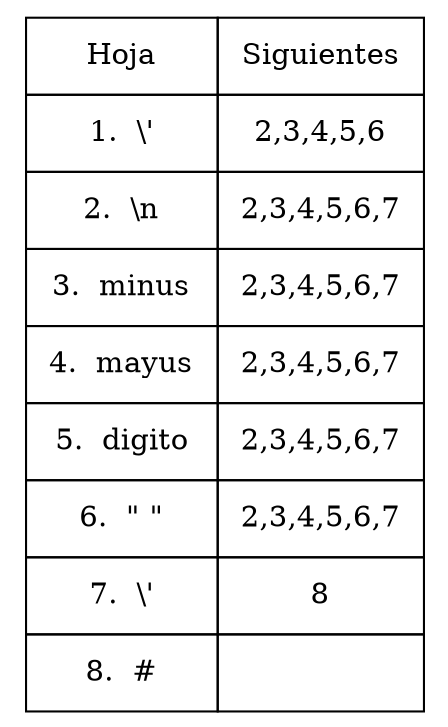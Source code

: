 digraph { 
  tbl [ 
 shape=plaintext
 label=<
<table border='0' cellborder='1' cellspacing='0' cellpadding='10'>
 <tr><td>Hoja</td><td>Siguientes</td></tr>
 <tr><td>1.  \'</td><td>2,3,4,5,6</td></tr>
 <tr><td>2.  \n</td><td>2,3,4,5,6,7</td></tr>
 <tr><td>3.  minus</td><td>2,3,4,5,6,7</td></tr>
 <tr><td>4.  mayus</td><td>2,3,4,5,6,7</td></tr>
 <tr><td>5.  digito</td><td>2,3,4,5,6,7</td></tr>
 <tr><td>6.  " "</td><td>2,3,4,5,6,7</td></tr>
 <tr><td>7.  \'</td><td>8</td></tr>
 <tr><td>8.  #</td><td></td></tr>
</table>

    >];

}

